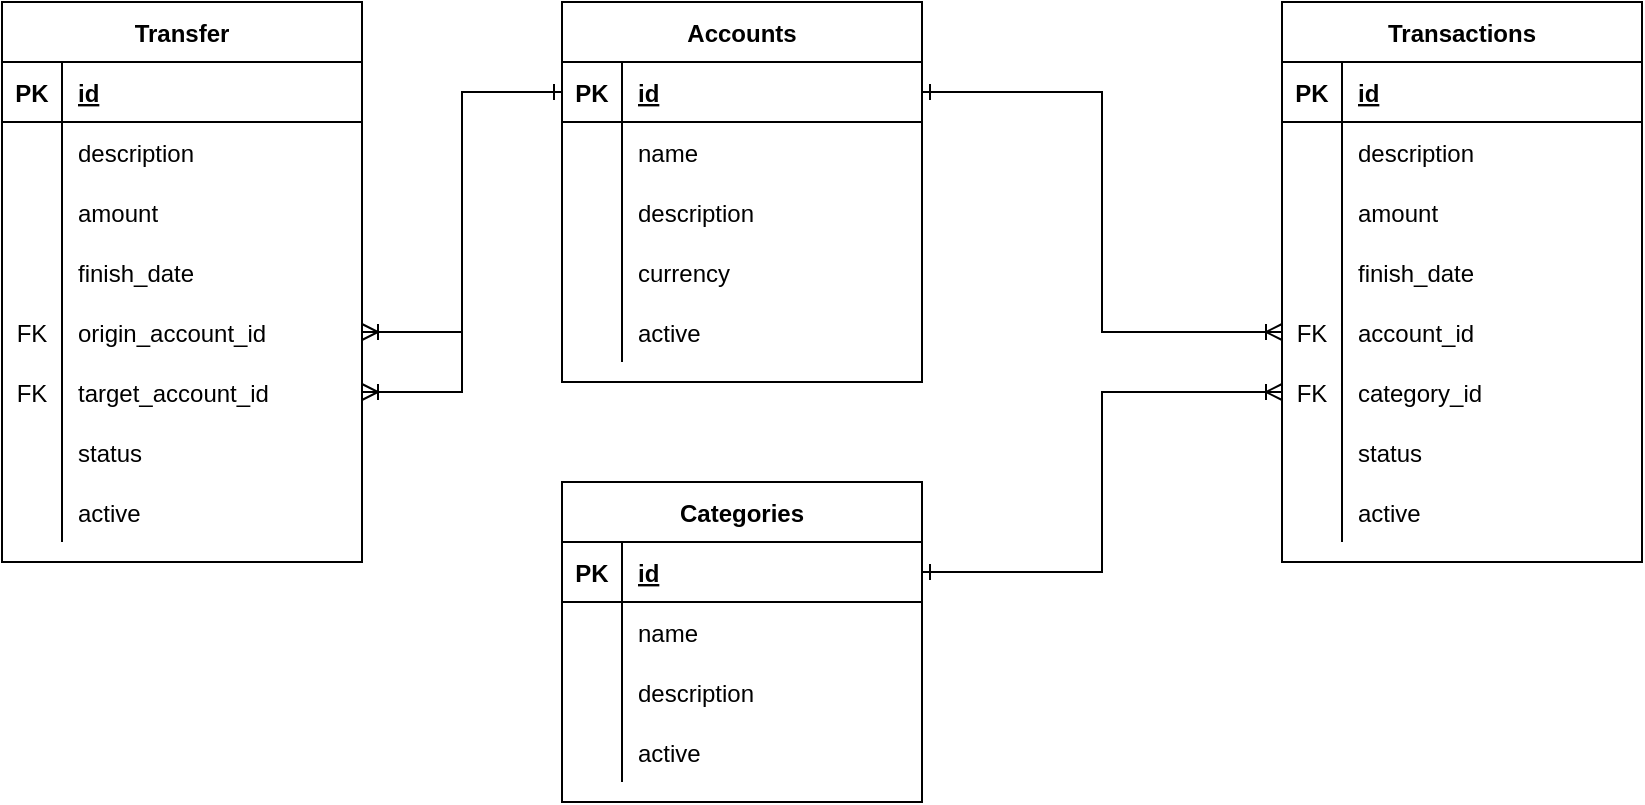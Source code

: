 <mxfile version="18.0.3" type="device"><diagram name="Page-1" id="c4acf3e9-155e-7222-9cf6-157b1a14988f"><mxGraphModel dx="1422" dy="762" grid="1" gridSize="10" guides="1" tooltips="1" connect="1" arrows="1" fold="1" page="1" pageScale="1" pageWidth="850" pageHeight="1100" background="none" math="0" shadow="0"><root><mxCell id="0"/><mxCell id="1" parent="0"/><mxCell id="DaIlwaad_43-NWy0gY3Y-1" value="Accounts" style="shape=table;startSize=30;container=1;collapsible=1;childLayout=tableLayout;fixedRows=1;rowLines=0;fontStyle=1;align=center;resizeLast=1;" parent="1" vertex="1"><mxGeometry x="295" y="50" width="180" height="190" as="geometry"/></mxCell><mxCell id="DaIlwaad_43-NWy0gY3Y-2" value="" style="shape=partialRectangle;collapsible=0;dropTarget=0;pointerEvents=0;fillColor=none;top=0;left=0;bottom=1;right=0;points=[[0,0.5],[1,0.5]];portConstraint=eastwest;" parent="DaIlwaad_43-NWy0gY3Y-1" vertex="1"><mxGeometry y="30" width="180" height="30" as="geometry"/></mxCell><mxCell id="DaIlwaad_43-NWy0gY3Y-3" value="PK" style="shape=partialRectangle;connectable=0;fillColor=none;top=0;left=0;bottom=0;right=0;fontStyle=1;overflow=hidden;" parent="DaIlwaad_43-NWy0gY3Y-2" vertex="1"><mxGeometry width="30" height="30" as="geometry"><mxRectangle width="30" height="30" as="alternateBounds"/></mxGeometry></mxCell><mxCell id="DaIlwaad_43-NWy0gY3Y-4" value="id" style="shape=partialRectangle;connectable=0;fillColor=none;top=0;left=0;bottom=0;right=0;align=left;spacingLeft=6;fontStyle=5;overflow=hidden;" parent="DaIlwaad_43-NWy0gY3Y-2" vertex="1"><mxGeometry x="30" width="150" height="30" as="geometry"><mxRectangle width="150" height="30" as="alternateBounds"/></mxGeometry></mxCell><mxCell id="DaIlwaad_43-NWy0gY3Y-5" value="" style="shape=partialRectangle;collapsible=0;dropTarget=0;pointerEvents=0;fillColor=none;top=0;left=0;bottom=0;right=0;points=[[0,0.5],[1,0.5]];portConstraint=eastwest;" parent="DaIlwaad_43-NWy0gY3Y-1" vertex="1"><mxGeometry y="60" width="180" height="30" as="geometry"/></mxCell><mxCell id="DaIlwaad_43-NWy0gY3Y-6" value="" style="shape=partialRectangle;connectable=0;fillColor=none;top=0;left=0;bottom=0;right=0;editable=1;overflow=hidden;" parent="DaIlwaad_43-NWy0gY3Y-5" vertex="1"><mxGeometry width="30" height="30" as="geometry"><mxRectangle width="30" height="30" as="alternateBounds"/></mxGeometry></mxCell><mxCell id="DaIlwaad_43-NWy0gY3Y-7" value="name" style="shape=partialRectangle;connectable=0;fillColor=none;top=0;left=0;bottom=0;right=0;align=left;spacingLeft=6;overflow=hidden;" parent="DaIlwaad_43-NWy0gY3Y-5" vertex="1"><mxGeometry x="30" width="150" height="30" as="geometry"><mxRectangle width="150" height="30" as="alternateBounds"/></mxGeometry></mxCell><mxCell id="5HeWyKoAxyDLUy55Mr2b-1" value="" style="shape=partialRectangle;collapsible=0;dropTarget=0;pointerEvents=0;fillColor=none;top=0;left=0;bottom=0;right=0;points=[[0,0.5],[1,0.5]];portConstraint=eastwest;" parent="DaIlwaad_43-NWy0gY3Y-1" vertex="1"><mxGeometry y="90" width="180" height="30" as="geometry"/></mxCell><mxCell id="5HeWyKoAxyDLUy55Mr2b-2" value="" style="shape=partialRectangle;connectable=0;fillColor=none;top=0;left=0;bottom=0;right=0;editable=1;overflow=hidden;" parent="5HeWyKoAxyDLUy55Mr2b-1" vertex="1"><mxGeometry width="30" height="30" as="geometry"><mxRectangle width="30" height="30" as="alternateBounds"/></mxGeometry></mxCell><mxCell id="5HeWyKoAxyDLUy55Mr2b-3" value="description" style="shape=partialRectangle;connectable=0;fillColor=none;top=0;left=0;bottom=0;right=0;align=left;spacingLeft=6;overflow=hidden;" parent="5HeWyKoAxyDLUy55Mr2b-1" vertex="1"><mxGeometry x="30" width="150" height="30" as="geometry"><mxRectangle width="150" height="30" as="alternateBounds"/></mxGeometry></mxCell><mxCell id="DaIlwaad_43-NWy0gY3Y-27" value="" style="shape=partialRectangle;collapsible=0;dropTarget=0;pointerEvents=0;fillColor=none;top=0;left=0;bottom=0;right=0;points=[[0,0.5],[1,0.5]];portConstraint=eastwest;" parent="DaIlwaad_43-NWy0gY3Y-1" vertex="1"><mxGeometry y="120" width="180" height="30" as="geometry"/></mxCell><mxCell id="DaIlwaad_43-NWy0gY3Y-28" value="" style="shape=partialRectangle;connectable=0;fillColor=none;top=0;left=0;bottom=0;right=0;editable=1;overflow=hidden;" parent="DaIlwaad_43-NWy0gY3Y-27" vertex="1"><mxGeometry width="30" height="30" as="geometry"><mxRectangle width="30" height="30" as="alternateBounds"/></mxGeometry></mxCell><mxCell id="DaIlwaad_43-NWy0gY3Y-29" value="currency" style="shape=partialRectangle;connectable=0;fillColor=none;top=0;left=0;bottom=0;right=0;align=left;spacingLeft=6;overflow=hidden;" parent="DaIlwaad_43-NWy0gY3Y-27" vertex="1"><mxGeometry x="30" width="150" height="30" as="geometry"><mxRectangle width="150" height="30" as="alternateBounds"/></mxGeometry></mxCell><mxCell id="DaIlwaad_43-NWy0gY3Y-8" value="" style="shape=partialRectangle;collapsible=0;dropTarget=0;pointerEvents=0;fillColor=none;top=0;left=0;bottom=0;right=0;points=[[0,0.5],[1,0.5]];portConstraint=eastwest;" parent="DaIlwaad_43-NWy0gY3Y-1" vertex="1"><mxGeometry y="150" width="180" height="30" as="geometry"/></mxCell><mxCell id="DaIlwaad_43-NWy0gY3Y-9" value="" style="shape=partialRectangle;connectable=0;fillColor=none;top=0;left=0;bottom=0;right=0;editable=1;overflow=hidden;" parent="DaIlwaad_43-NWy0gY3Y-8" vertex="1"><mxGeometry width="30" height="30" as="geometry"><mxRectangle width="30" height="30" as="alternateBounds"/></mxGeometry></mxCell><mxCell id="DaIlwaad_43-NWy0gY3Y-10" value="active" style="shape=partialRectangle;connectable=0;fillColor=none;top=0;left=0;bottom=0;right=0;align=left;spacingLeft=6;overflow=hidden;" parent="DaIlwaad_43-NWy0gY3Y-8" vertex="1"><mxGeometry x="30" width="150" height="30" as="geometry"><mxRectangle width="150" height="30" as="alternateBounds"/></mxGeometry></mxCell><mxCell id="6IoLICVcHw8NAnc-fO4n-1" value="Categories" style="shape=table;startSize=30;container=1;collapsible=1;childLayout=tableLayout;fixedRows=1;rowLines=0;fontStyle=1;align=center;resizeLast=1;" parent="1" vertex="1"><mxGeometry x="295" y="290" width="180" height="160" as="geometry"/></mxCell><mxCell id="6IoLICVcHw8NAnc-fO4n-2" value="" style="shape=partialRectangle;collapsible=0;dropTarget=0;pointerEvents=0;fillColor=none;top=0;left=0;bottom=1;right=0;points=[[0,0.5],[1,0.5]];portConstraint=eastwest;" parent="6IoLICVcHw8NAnc-fO4n-1" vertex="1"><mxGeometry y="30" width="180" height="30" as="geometry"/></mxCell><mxCell id="6IoLICVcHw8NAnc-fO4n-3" value="PK" style="shape=partialRectangle;connectable=0;fillColor=none;top=0;left=0;bottom=0;right=0;fontStyle=1;overflow=hidden;" parent="6IoLICVcHw8NAnc-fO4n-2" vertex="1"><mxGeometry width="30" height="30" as="geometry"><mxRectangle width="30" height="30" as="alternateBounds"/></mxGeometry></mxCell><mxCell id="6IoLICVcHw8NAnc-fO4n-4" value="id" style="shape=partialRectangle;connectable=0;fillColor=none;top=0;left=0;bottom=0;right=0;align=left;spacingLeft=6;fontStyle=5;overflow=hidden;" parent="6IoLICVcHw8NAnc-fO4n-2" vertex="1"><mxGeometry x="30" width="150" height="30" as="geometry"><mxRectangle width="150" height="30" as="alternateBounds"/></mxGeometry></mxCell><mxCell id="6IoLICVcHw8NAnc-fO4n-5" value="" style="shape=partialRectangle;collapsible=0;dropTarget=0;pointerEvents=0;fillColor=none;top=0;left=0;bottom=0;right=0;points=[[0,0.5],[1,0.5]];portConstraint=eastwest;" parent="6IoLICVcHw8NAnc-fO4n-1" vertex="1"><mxGeometry y="60" width="180" height="30" as="geometry"/></mxCell><mxCell id="6IoLICVcHw8NAnc-fO4n-6" value="" style="shape=partialRectangle;connectable=0;fillColor=none;top=0;left=0;bottom=0;right=0;editable=1;overflow=hidden;" parent="6IoLICVcHw8NAnc-fO4n-5" vertex="1"><mxGeometry width="30" height="30" as="geometry"><mxRectangle width="30" height="30" as="alternateBounds"/></mxGeometry></mxCell><mxCell id="6IoLICVcHw8NAnc-fO4n-7" value="name" style="shape=partialRectangle;connectable=0;fillColor=none;top=0;left=0;bottom=0;right=0;align=left;spacingLeft=6;overflow=hidden;" parent="6IoLICVcHw8NAnc-fO4n-5" vertex="1"><mxGeometry x="30" width="150" height="30" as="geometry"><mxRectangle width="150" height="30" as="alternateBounds"/></mxGeometry></mxCell><mxCell id="6IoLICVcHw8NAnc-fO4n-8" value="" style="shape=partialRectangle;collapsible=0;dropTarget=0;pointerEvents=0;fillColor=none;top=0;left=0;bottom=0;right=0;points=[[0,0.5],[1,0.5]];portConstraint=eastwest;" parent="6IoLICVcHw8NAnc-fO4n-1" vertex="1"><mxGeometry y="90" width="180" height="30" as="geometry"/></mxCell><mxCell id="6IoLICVcHw8NAnc-fO4n-9" value="" style="shape=partialRectangle;connectable=0;fillColor=none;top=0;left=0;bottom=0;right=0;editable=1;overflow=hidden;" parent="6IoLICVcHw8NAnc-fO4n-8" vertex="1"><mxGeometry width="30" height="30" as="geometry"><mxRectangle width="30" height="30" as="alternateBounds"/></mxGeometry></mxCell><mxCell id="6IoLICVcHw8NAnc-fO4n-10" value="description" style="shape=partialRectangle;connectable=0;fillColor=none;top=0;left=0;bottom=0;right=0;align=left;spacingLeft=6;overflow=hidden;" parent="6IoLICVcHw8NAnc-fO4n-8" vertex="1"><mxGeometry x="30" width="150" height="30" as="geometry"><mxRectangle width="150" height="30" as="alternateBounds"/></mxGeometry></mxCell><mxCell id="6IoLICVcHw8NAnc-fO4n-14" value="" style="shape=partialRectangle;collapsible=0;dropTarget=0;pointerEvents=0;fillColor=none;top=0;left=0;bottom=0;right=0;points=[[0,0.5],[1,0.5]];portConstraint=eastwest;" parent="6IoLICVcHw8NAnc-fO4n-1" vertex="1"><mxGeometry y="120" width="180" height="30" as="geometry"/></mxCell><mxCell id="6IoLICVcHw8NAnc-fO4n-15" value="" style="shape=partialRectangle;connectable=0;fillColor=none;top=0;left=0;bottom=0;right=0;editable=1;overflow=hidden;" parent="6IoLICVcHw8NAnc-fO4n-14" vertex="1"><mxGeometry width="30" height="30" as="geometry"><mxRectangle width="30" height="30" as="alternateBounds"/></mxGeometry></mxCell><mxCell id="6IoLICVcHw8NAnc-fO4n-16" value="active" style="shape=partialRectangle;connectable=0;fillColor=none;top=0;left=0;bottom=0;right=0;align=left;spacingLeft=6;overflow=hidden;" parent="6IoLICVcHw8NAnc-fO4n-14" vertex="1"><mxGeometry x="30" width="150" height="30" as="geometry"><mxRectangle width="150" height="30" as="alternateBounds"/></mxGeometry></mxCell><mxCell id="9ZHRmnVmV7SvMQa04zz1-1" value="Transactions" style="shape=table;startSize=30;container=1;collapsible=1;childLayout=tableLayout;fixedRows=1;rowLines=0;fontStyle=1;align=center;resizeLast=1;" parent="1" vertex="1"><mxGeometry x="655" y="50" width="180" height="280" as="geometry"/></mxCell><mxCell id="9ZHRmnVmV7SvMQa04zz1-2" value="" style="shape=partialRectangle;collapsible=0;dropTarget=0;pointerEvents=0;fillColor=none;top=0;left=0;bottom=1;right=0;points=[[0,0.5],[1,0.5]];portConstraint=eastwest;" parent="9ZHRmnVmV7SvMQa04zz1-1" vertex="1"><mxGeometry y="30" width="180" height="30" as="geometry"/></mxCell><mxCell id="9ZHRmnVmV7SvMQa04zz1-3" value="PK" style="shape=partialRectangle;connectable=0;fillColor=none;top=0;left=0;bottom=0;right=0;fontStyle=1;overflow=hidden;" parent="9ZHRmnVmV7SvMQa04zz1-2" vertex="1"><mxGeometry width="30" height="30" as="geometry"><mxRectangle width="30" height="30" as="alternateBounds"/></mxGeometry></mxCell><mxCell id="9ZHRmnVmV7SvMQa04zz1-4" value="id" style="shape=partialRectangle;connectable=0;fillColor=none;top=0;left=0;bottom=0;right=0;align=left;spacingLeft=6;fontStyle=5;overflow=hidden;" parent="9ZHRmnVmV7SvMQa04zz1-2" vertex="1"><mxGeometry x="30" width="150" height="30" as="geometry"><mxRectangle width="150" height="30" as="alternateBounds"/></mxGeometry></mxCell><mxCell id="9ZHRmnVmV7SvMQa04zz1-8" value="" style="shape=partialRectangle;collapsible=0;dropTarget=0;pointerEvents=0;fillColor=none;top=0;left=0;bottom=0;right=0;points=[[0,0.5],[1,0.5]];portConstraint=eastwest;" parent="9ZHRmnVmV7SvMQa04zz1-1" vertex="1"><mxGeometry y="60" width="180" height="30" as="geometry"/></mxCell><mxCell id="9ZHRmnVmV7SvMQa04zz1-9" value="" style="shape=partialRectangle;connectable=0;fillColor=none;top=0;left=0;bottom=0;right=0;editable=1;overflow=hidden;" parent="9ZHRmnVmV7SvMQa04zz1-8" vertex="1"><mxGeometry width="30" height="30" as="geometry"><mxRectangle width="30" height="30" as="alternateBounds"/></mxGeometry></mxCell><mxCell id="9ZHRmnVmV7SvMQa04zz1-10" value="description" style="shape=partialRectangle;connectable=0;fillColor=none;top=0;left=0;bottom=0;right=0;align=left;spacingLeft=6;overflow=hidden;" parent="9ZHRmnVmV7SvMQa04zz1-8" vertex="1"><mxGeometry x="30" width="150" height="30" as="geometry"><mxRectangle width="150" height="30" as="alternateBounds"/></mxGeometry></mxCell><mxCell id="9ZHRmnVmV7SvMQa04zz1-14" value="" style="shape=partialRectangle;collapsible=0;dropTarget=0;pointerEvents=0;fillColor=none;top=0;left=0;bottom=0;right=0;points=[[0,0.5],[1,0.5]];portConstraint=eastwest;" parent="9ZHRmnVmV7SvMQa04zz1-1" vertex="1"><mxGeometry y="90" width="180" height="30" as="geometry"/></mxCell><mxCell id="9ZHRmnVmV7SvMQa04zz1-15" value="" style="shape=partialRectangle;connectable=0;fillColor=none;top=0;left=0;bottom=0;right=0;editable=1;overflow=hidden;" parent="9ZHRmnVmV7SvMQa04zz1-14" vertex="1"><mxGeometry width="30" height="30" as="geometry"><mxRectangle width="30" height="30" as="alternateBounds"/></mxGeometry></mxCell><mxCell id="9ZHRmnVmV7SvMQa04zz1-16" value="amount" style="shape=partialRectangle;connectable=0;fillColor=none;top=0;left=0;bottom=0;right=0;align=left;spacingLeft=6;overflow=hidden;" parent="9ZHRmnVmV7SvMQa04zz1-14" vertex="1"><mxGeometry x="30" width="150" height="30" as="geometry"><mxRectangle width="150" height="30" as="alternateBounds"/></mxGeometry></mxCell><mxCell id="9ZHRmnVmV7SvMQa04zz1-28" value="" style="shape=partialRectangle;collapsible=0;dropTarget=0;pointerEvents=0;fillColor=none;top=0;left=0;bottom=0;right=0;points=[[0,0.5],[1,0.5]];portConstraint=eastwest;" parent="9ZHRmnVmV7SvMQa04zz1-1" vertex="1"><mxGeometry y="120" width="180" height="30" as="geometry"/></mxCell><mxCell id="9ZHRmnVmV7SvMQa04zz1-29" value="" style="shape=partialRectangle;connectable=0;fillColor=none;top=0;left=0;bottom=0;right=0;editable=1;overflow=hidden;" parent="9ZHRmnVmV7SvMQa04zz1-28" vertex="1"><mxGeometry width="30" height="30" as="geometry"><mxRectangle width="30" height="30" as="alternateBounds"/></mxGeometry></mxCell><mxCell id="9ZHRmnVmV7SvMQa04zz1-30" value="finish_date" style="shape=partialRectangle;connectable=0;fillColor=none;top=0;left=0;bottom=0;right=0;align=left;spacingLeft=6;overflow=hidden;" parent="9ZHRmnVmV7SvMQa04zz1-28" vertex="1"><mxGeometry x="30" width="150" height="30" as="geometry"><mxRectangle width="150" height="30" as="alternateBounds"/></mxGeometry></mxCell><mxCell id="9ZHRmnVmV7SvMQa04zz1-20" value="" style="shape=partialRectangle;collapsible=0;dropTarget=0;pointerEvents=0;fillColor=none;top=0;left=0;bottom=0;right=0;points=[[0,0.5],[1,0.5]];portConstraint=eastwest;" parent="9ZHRmnVmV7SvMQa04zz1-1" vertex="1"><mxGeometry y="150" width="180" height="30" as="geometry"/></mxCell><mxCell id="9ZHRmnVmV7SvMQa04zz1-21" value="FK" style="shape=partialRectangle;connectable=0;fillColor=none;top=0;left=0;bottom=0;right=0;editable=1;overflow=hidden;" parent="9ZHRmnVmV7SvMQa04zz1-20" vertex="1"><mxGeometry width="30" height="30" as="geometry"><mxRectangle width="30" height="30" as="alternateBounds"/></mxGeometry></mxCell><mxCell id="9ZHRmnVmV7SvMQa04zz1-22" value="account_id" style="shape=partialRectangle;connectable=0;fillColor=none;top=0;left=0;bottom=0;right=0;align=left;spacingLeft=6;overflow=hidden;" parent="9ZHRmnVmV7SvMQa04zz1-20" vertex="1"><mxGeometry x="30" width="150" height="30" as="geometry"><mxRectangle width="150" height="30" as="alternateBounds"/></mxGeometry></mxCell><mxCell id="9ZHRmnVmV7SvMQa04zz1-17" value="" style="shape=partialRectangle;collapsible=0;dropTarget=0;pointerEvents=0;fillColor=none;top=0;left=0;bottom=0;right=0;points=[[0,0.5],[1,0.5]];portConstraint=eastwest;" parent="9ZHRmnVmV7SvMQa04zz1-1" vertex="1"><mxGeometry y="180" width="180" height="30" as="geometry"/></mxCell><mxCell id="9ZHRmnVmV7SvMQa04zz1-18" value="FK" style="shape=partialRectangle;connectable=0;fillColor=none;top=0;left=0;bottom=0;right=0;editable=1;overflow=hidden;" parent="9ZHRmnVmV7SvMQa04zz1-17" vertex="1"><mxGeometry width="30" height="30" as="geometry"><mxRectangle width="30" height="30" as="alternateBounds"/></mxGeometry></mxCell><mxCell id="9ZHRmnVmV7SvMQa04zz1-19" value="category_id" style="shape=partialRectangle;connectable=0;fillColor=none;top=0;left=0;bottom=0;right=0;align=left;spacingLeft=6;overflow=hidden;" parent="9ZHRmnVmV7SvMQa04zz1-17" vertex="1"><mxGeometry x="30" width="150" height="30" as="geometry"><mxRectangle width="150" height="30" as="alternateBounds"/></mxGeometry></mxCell><mxCell id="9ZHRmnVmV7SvMQa04zz1-25" value="" style="shape=partialRectangle;collapsible=0;dropTarget=0;pointerEvents=0;fillColor=none;top=0;left=0;bottom=0;right=0;points=[[0,0.5],[1,0.5]];portConstraint=eastwest;" parent="9ZHRmnVmV7SvMQa04zz1-1" vertex="1"><mxGeometry y="210" width="180" height="30" as="geometry"/></mxCell><mxCell id="9ZHRmnVmV7SvMQa04zz1-26" value="" style="shape=partialRectangle;connectable=0;fillColor=none;top=0;left=0;bottom=0;right=0;editable=1;overflow=hidden;" parent="9ZHRmnVmV7SvMQa04zz1-25" vertex="1"><mxGeometry width="30" height="30" as="geometry"><mxRectangle width="30" height="30" as="alternateBounds"/></mxGeometry></mxCell><mxCell id="9ZHRmnVmV7SvMQa04zz1-27" value="status" style="shape=partialRectangle;connectable=0;fillColor=none;top=0;left=0;bottom=0;right=0;align=left;spacingLeft=6;overflow=hidden;" parent="9ZHRmnVmV7SvMQa04zz1-25" vertex="1"><mxGeometry x="30" width="150" height="30" as="geometry"><mxRectangle width="150" height="30" as="alternateBounds"/></mxGeometry></mxCell><mxCell id="9ZHRmnVmV7SvMQa04zz1-11" value="" style="shape=partialRectangle;collapsible=0;dropTarget=0;pointerEvents=0;fillColor=none;top=0;left=0;bottom=0;right=0;points=[[0,0.5],[1,0.5]];portConstraint=eastwest;" parent="9ZHRmnVmV7SvMQa04zz1-1" vertex="1"><mxGeometry y="240" width="180" height="30" as="geometry"/></mxCell><mxCell id="9ZHRmnVmV7SvMQa04zz1-12" value="" style="shape=partialRectangle;connectable=0;fillColor=none;top=0;left=0;bottom=0;right=0;editable=1;overflow=hidden;" parent="9ZHRmnVmV7SvMQa04zz1-11" vertex="1"><mxGeometry width="30" height="30" as="geometry"><mxRectangle width="30" height="30" as="alternateBounds"/></mxGeometry></mxCell><mxCell id="9ZHRmnVmV7SvMQa04zz1-13" value="active" style="shape=partialRectangle;connectable=0;fillColor=none;top=0;left=0;bottom=0;right=0;align=left;spacingLeft=6;overflow=hidden;" parent="9ZHRmnVmV7SvMQa04zz1-11" vertex="1"><mxGeometry x="30" width="150" height="30" as="geometry"><mxRectangle width="150" height="30" as="alternateBounds"/></mxGeometry></mxCell><mxCell id="9ZHRmnVmV7SvMQa04zz1-23" style="edgeStyle=orthogonalEdgeStyle;rounded=0;orthogonalLoop=1;jettySize=auto;html=1;entryX=0;entryY=0.5;entryDx=0;entryDy=0;startArrow=ERone;startFill=0;endArrow=ERoneToMany;endFill=0;" parent="1" source="DaIlwaad_43-NWy0gY3Y-2" target="9ZHRmnVmV7SvMQa04zz1-20" edge="1"><mxGeometry relative="1" as="geometry"><mxPoint x="555" y="300" as="sourcePoint"/></mxGeometry></mxCell><mxCell id="9ZHRmnVmV7SvMQa04zz1-24" style="edgeStyle=orthogonalEdgeStyle;rounded=0;orthogonalLoop=1;jettySize=auto;html=1;entryX=0;entryY=0.5;entryDx=0;entryDy=0;startArrow=ERone;startFill=0;endArrow=ERoneToMany;endFill=0;" parent="1" source="6IoLICVcHw8NAnc-fO4n-2" target="9ZHRmnVmV7SvMQa04zz1-17" edge="1"><mxGeometry relative="1" as="geometry"/></mxCell><mxCell id="RelCqoC8RC7r8QeBKZ9a-4" value="Transfer" style="shape=table;startSize=30;container=1;collapsible=1;childLayout=tableLayout;fixedRows=1;rowLines=0;fontStyle=1;align=center;resizeLast=1;" vertex="1" parent="1"><mxGeometry x="15" y="50" width="180" height="280" as="geometry"/></mxCell><mxCell id="RelCqoC8RC7r8QeBKZ9a-5" value="" style="shape=partialRectangle;collapsible=0;dropTarget=0;pointerEvents=0;fillColor=none;top=0;left=0;bottom=1;right=0;points=[[0,0.5],[1,0.5]];portConstraint=eastwest;" vertex="1" parent="RelCqoC8RC7r8QeBKZ9a-4"><mxGeometry y="30" width="180" height="30" as="geometry"/></mxCell><mxCell id="RelCqoC8RC7r8QeBKZ9a-6" value="PK" style="shape=partialRectangle;connectable=0;fillColor=none;top=0;left=0;bottom=0;right=0;fontStyle=1;overflow=hidden;" vertex="1" parent="RelCqoC8RC7r8QeBKZ9a-5"><mxGeometry width="30" height="30" as="geometry"><mxRectangle width="30" height="30" as="alternateBounds"/></mxGeometry></mxCell><mxCell id="RelCqoC8RC7r8QeBKZ9a-7" value="id" style="shape=partialRectangle;connectable=0;fillColor=none;top=0;left=0;bottom=0;right=0;align=left;spacingLeft=6;fontStyle=5;overflow=hidden;" vertex="1" parent="RelCqoC8RC7r8QeBKZ9a-5"><mxGeometry x="30" width="150" height="30" as="geometry"><mxRectangle width="150" height="30" as="alternateBounds"/></mxGeometry></mxCell><mxCell id="RelCqoC8RC7r8QeBKZ9a-8" value="" style="shape=partialRectangle;collapsible=0;dropTarget=0;pointerEvents=0;fillColor=none;top=0;left=0;bottom=0;right=0;points=[[0,0.5],[1,0.5]];portConstraint=eastwest;" vertex="1" parent="RelCqoC8RC7r8QeBKZ9a-4"><mxGeometry y="60" width="180" height="30" as="geometry"/></mxCell><mxCell id="RelCqoC8RC7r8QeBKZ9a-9" value="" style="shape=partialRectangle;connectable=0;fillColor=none;top=0;left=0;bottom=0;right=0;editable=1;overflow=hidden;" vertex="1" parent="RelCqoC8RC7r8QeBKZ9a-8"><mxGeometry width="30" height="30" as="geometry"><mxRectangle width="30" height="30" as="alternateBounds"/></mxGeometry></mxCell><mxCell id="RelCqoC8RC7r8QeBKZ9a-10" value="description" style="shape=partialRectangle;connectable=0;fillColor=none;top=0;left=0;bottom=0;right=0;align=left;spacingLeft=6;overflow=hidden;" vertex="1" parent="RelCqoC8RC7r8QeBKZ9a-8"><mxGeometry x="30" width="150" height="30" as="geometry"><mxRectangle width="150" height="30" as="alternateBounds"/></mxGeometry></mxCell><mxCell id="RelCqoC8RC7r8QeBKZ9a-11" value="" style="shape=partialRectangle;collapsible=0;dropTarget=0;pointerEvents=0;fillColor=none;top=0;left=0;bottom=0;right=0;points=[[0,0.5],[1,0.5]];portConstraint=eastwest;" vertex="1" parent="RelCqoC8RC7r8QeBKZ9a-4"><mxGeometry y="90" width="180" height="30" as="geometry"/></mxCell><mxCell id="RelCqoC8RC7r8QeBKZ9a-12" value="" style="shape=partialRectangle;connectable=0;fillColor=none;top=0;left=0;bottom=0;right=0;editable=1;overflow=hidden;" vertex="1" parent="RelCqoC8RC7r8QeBKZ9a-11"><mxGeometry width="30" height="30" as="geometry"><mxRectangle width="30" height="30" as="alternateBounds"/></mxGeometry></mxCell><mxCell id="RelCqoC8RC7r8QeBKZ9a-13" value="amount" style="shape=partialRectangle;connectable=0;fillColor=none;top=0;left=0;bottom=0;right=0;align=left;spacingLeft=6;overflow=hidden;" vertex="1" parent="RelCqoC8RC7r8QeBKZ9a-11"><mxGeometry x="30" width="150" height="30" as="geometry"><mxRectangle width="150" height="30" as="alternateBounds"/></mxGeometry></mxCell><mxCell id="RelCqoC8RC7r8QeBKZ9a-14" value="" style="shape=partialRectangle;collapsible=0;dropTarget=0;pointerEvents=0;fillColor=none;top=0;left=0;bottom=0;right=0;points=[[0,0.5],[1,0.5]];portConstraint=eastwest;" vertex="1" parent="RelCqoC8RC7r8QeBKZ9a-4"><mxGeometry y="120" width="180" height="30" as="geometry"/></mxCell><mxCell id="RelCqoC8RC7r8QeBKZ9a-15" value="" style="shape=partialRectangle;connectable=0;fillColor=none;top=0;left=0;bottom=0;right=0;editable=1;overflow=hidden;" vertex="1" parent="RelCqoC8RC7r8QeBKZ9a-14"><mxGeometry width="30" height="30" as="geometry"><mxRectangle width="30" height="30" as="alternateBounds"/></mxGeometry></mxCell><mxCell id="RelCqoC8RC7r8QeBKZ9a-16" value="finish_date" style="shape=partialRectangle;connectable=0;fillColor=none;top=0;left=0;bottom=0;right=0;align=left;spacingLeft=6;overflow=hidden;" vertex="1" parent="RelCqoC8RC7r8QeBKZ9a-14"><mxGeometry x="30" width="150" height="30" as="geometry"><mxRectangle width="150" height="30" as="alternateBounds"/></mxGeometry></mxCell><mxCell id="RelCqoC8RC7r8QeBKZ9a-17" value="" style="shape=partialRectangle;collapsible=0;dropTarget=0;pointerEvents=0;fillColor=none;top=0;left=0;bottom=0;right=0;points=[[0,0.5],[1,0.5]];portConstraint=eastwest;" vertex="1" parent="RelCqoC8RC7r8QeBKZ9a-4"><mxGeometry y="150" width="180" height="30" as="geometry"/></mxCell><mxCell id="RelCqoC8RC7r8QeBKZ9a-18" value="FK" style="shape=partialRectangle;connectable=0;fillColor=none;top=0;left=0;bottom=0;right=0;editable=1;overflow=hidden;" vertex="1" parent="RelCqoC8RC7r8QeBKZ9a-17"><mxGeometry width="30" height="30" as="geometry"><mxRectangle width="30" height="30" as="alternateBounds"/></mxGeometry></mxCell><mxCell id="RelCqoC8RC7r8QeBKZ9a-19" value="origin_account_id" style="shape=partialRectangle;connectable=0;fillColor=none;top=0;left=0;bottom=0;right=0;align=left;spacingLeft=6;overflow=hidden;" vertex="1" parent="RelCqoC8RC7r8QeBKZ9a-17"><mxGeometry x="30" width="150" height="30" as="geometry"><mxRectangle width="150" height="30" as="alternateBounds"/></mxGeometry></mxCell><mxCell id="RelCqoC8RC7r8QeBKZ9a-20" value="" style="shape=partialRectangle;collapsible=0;dropTarget=0;pointerEvents=0;fillColor=none;top=0;left=0;bottom=0;right=0;points=[[0,0.5],[1,0.5]];portConstraint=eastwest;" vertex="1" parent="RelCqoC8RC7r8QeBKZ9a-4"><mxGeometry y="180" width="180" height="30" as="geometry"/></mxCell><mxCell id="RelCqoC8RC7r8QeBKZ9a-21" value="FK" style="shape=partialRectangle;connectable=0;fillColor=none;top=0;left=0;bottom=0;right=0;editable=1;overflow=hidden;" vertex="1" parent="RelCqoC8RC7r8QeBKZ9a-20"><mxGeometry width="30" height="30" as="geometry"><mxRectangle width="30" height="30" as="alternateBounds"/></mxGeometry></mxCell><mxCell id="RelCqoC8RC7r8QeBKZ9a-22" value="target_account_id" style="shape=partialRectangle;connectable=0;fillColor=none;top=0;left=0;bottom=0;right=0;align=left;spacingLeft=6;overflow=hidden;" vertex="1" parent="RelCqoC8RC7r8QeBKZ9a-20"><mxGeometry x="30" width="150" height="30" as="geometry"><mxRectangle width="150" height="30" as="alternateBounds"/></mxGeometry></mxCell><mxCell id="RelCqoC8RC7r8QeBKZ9a-23" value="" style="shape=partialRectangle;collapsible=0;dropTarget=0;pointerEvents=0;fillColor=none;top=0;left=0;bottom=0;right=0;points=[[0,0.5],[1,0.5]];portConstraint=eastwest;" vertex="1" parent="RelCqoC8RC7r8QeBKZ9a-4"><mxGeometry y="210" width="180" height="30" as="geometry"/></mxCell><mxCell id="RelCqoC8RC7r8QeBKZ9a-24" value="" style="shape=partialRectangle;connectable=0;fillColor=none;top=0;left=0;bottom=0;right=0;editable=1;overflow=hidden;" vertex="1" parent="RelCqoC8RC7r8QeBKZ9a-23"><mxGeometry width="30" height="30" as="geometry"><mxRectangle width="30" height="30" as="alternateBounds"/></mxGeometry></mxCell><mxCell id="RelCqoC8RC7r8QeBKZ9a-25" value="status" style="shape=partialRectangle;connectable=0;fillColor=none;top=0;left=0;bottom=0;right=0;align=left;spacingLeft=6;overflow=hidden;" vertex="1" parent="RelCqoC8RC7r8QeBKZ9a-23"><mxGeometry x="30" width="150" height="30" as="geometry"><mxRectangle width="150" height="30" as="alternateBounds"/></mxGeometry></mxCell><mxCell id="RelCqoC8RC7r8QeBKZ9a-26" value="" style="shape=partialRectangle;collapsible=0;dropTarget=0;pointerEvents=0;fillColor=none;top=0;left=0;bottom=0;right=0;points=[[0,0.5],[1,0.5]];portConstraint=eastwest;" vertex="1" parent="RelCqoC8RC7r8QeBKZ9a-4"><mxGeometry y="240" width="180" height="30" as="geometry"/></mxCell><mxCell id="RelCqoC8RC7r8QeBKZ9a-27" value="" style="shape=partialRectangle;connectable=0;fillColor=none;top=0;left=0;bottom=0;right=0;editable=1;overflow=hidden;" vertex="1" parent="RelCqoC8RC7r8QeBKZ9a-26"><mxGeometry width="30" height="30" as="geometry"><mxRectangle width="30" height="30" as="alternateBounds"/></mxGeometry></mxCell><mxCell id="RelCqoC8RC7r8QeBKZ9a-28" value="active" style="shape=partialRectangle;connectable=0;fillColor=none;top=0;left=0;bottom=0;right=0;align=left;spacingLeft=6;overflow=hidden;" vertex="1" parent="RelCqoC8RC7r8QeBKZ9a-26"><mxGeometry x="30" width="150" height="30" as="geometry"><mxRectangle width="150" height="30" as="alternateBounds"/></mxGeometry></mxCell><mxCell id="RelCqoC8RC7r8QeBKZ9a-29" style="edgeStyle=orthogonalEdgeStyle;rounded=0;orthogonalLoop=1;jettySize=auto;html=1;entryX=0;entryY=0.5;entryDx=0;entryDy=0;endArrow=ERone;endFill=0;startArrow=ERoneToMany;startFill=0;" edge="1" parent="1" source="RelCqoC8RC7r8QeBKZ9a-17" target="DaIlwaad_43-NWy0gY3Y-2"><mxGeometry relative="1" as="geometry"/></mxCell><mxCell id="RelCqoC8RC7r8QeBKZ9a-32" style="edgeStyle=orthogonalEdgeStyle;rounded=0;orthogonalLoop=1;jettySize=auto;html=1;startArrow=ERoneToMany;startFill=0;endArrow=ERone;endFill=0;" edge="1" parent="1" source="RelCqoC8RC7r8QeBKZ9a-20" target="DaIlwaad_43-NWy0gY3Y-2"><mxGeometry relative="1" as="geometry"/></mxCell></root></mxGraphModel></diagram></mxfile>